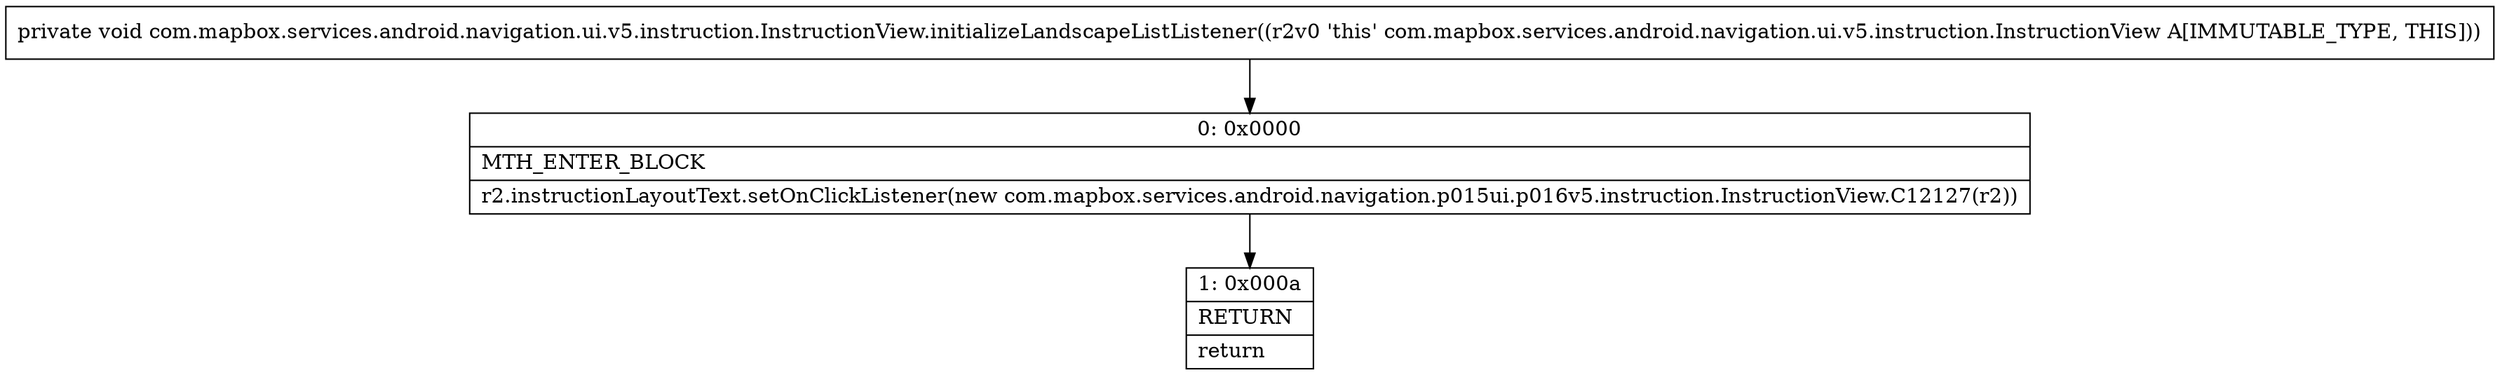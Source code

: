 digraph "CFG forcom.mapbox.services.android.navigation.ui.v5.instruction.InstructionView.initializeLandscapeListListener()V" {
Node_0 [shape=record,label="{0\:\ 0x0000|MTH_ENTER_BLOCK\l|r2.instructionLayoutText.setOnClickListener(new com.mapbox.services.android.navigation.p015ui.p016v5.instruction.InstructionView.C12127(r2))\l}"];
Node_1 [shape=record,label="{1\:\ 0x000a|RETURN\l|return\l}"];
MethodNode[shape=record,label="{private void com.mapbox.services.android.navigation.ui.v5.instruction.InstructionView.initializeLandscapeListListener((r2v0 'this' com.mapbox.services.android.navigation.ui.v5.instruction.InstructionView A[IMMUTABLE_TYPE, THIS])) }"];
MethodNode -> Node_0;
Node_0 -> Node_1;
}

